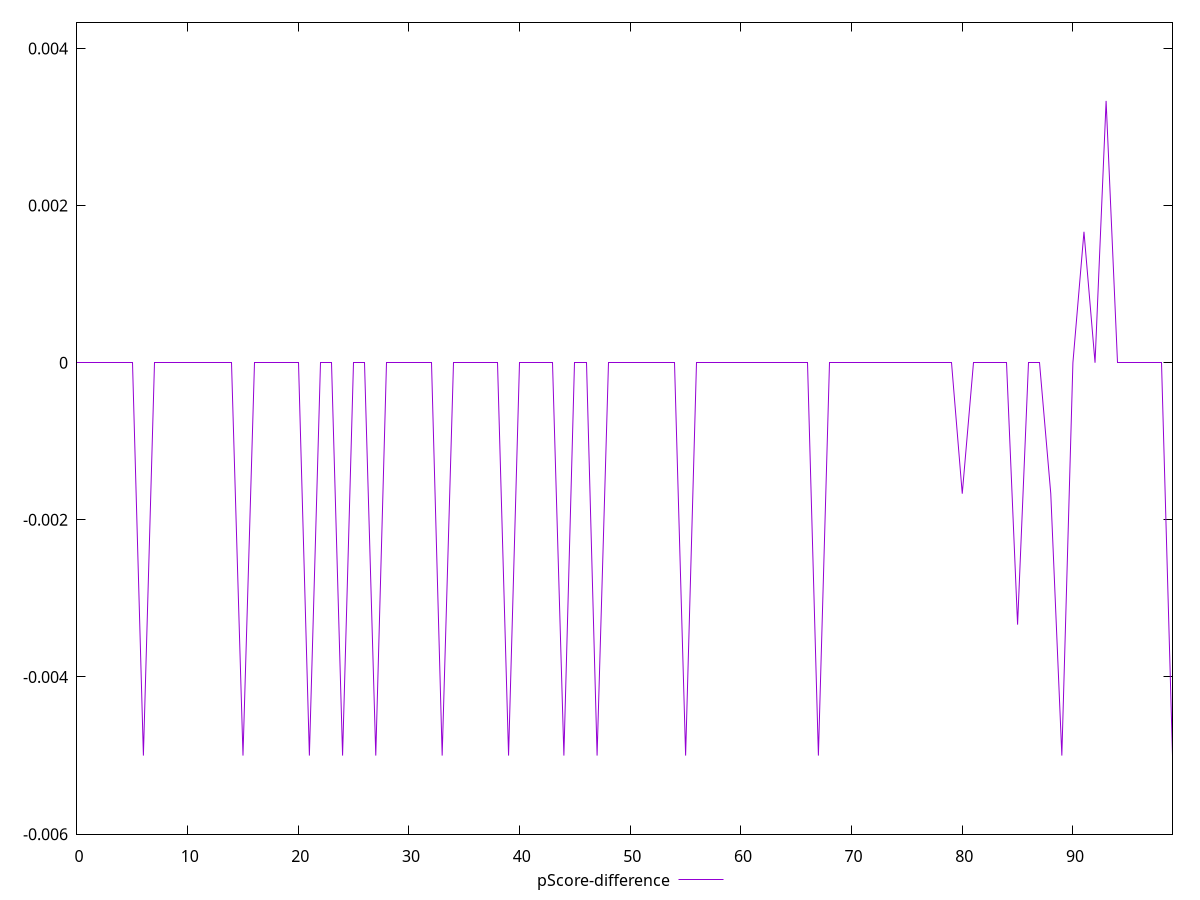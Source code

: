 reset

$pScoreDifference <<EOF
0 0
1 0
2 0
3 0
4 0
5 0
6 -0.0050000000000000044
7 0
8 0
9 0
10 0
11 0
12 0
13 0
14 0
15 -0.0050000000000000044
16 0
17 0
18 0
19 0
20 0
21 -0.0050000000000000044
22 0
23 0
24 -0.0050000000000000044
25 0
26 0
27 -0.0050000000000000044
28 0
29 0
30 0
31 0
32 0
33 -0.0050000000000000044
34 0
35 0
36 0
37 0
38 0
39 -0.0050000000000000044
40 0
41 0
42 0
43 0
44 -0.0050000000000000044
45 0
46 0
47 -0.0050000000000000044
48 0
49 0
50 0
51 0
52 0
53 0
54 0
55 -0.0050000000000000044
56 0
57 0
58 0
59 0
60 0
61 0
62 0
63 0
64 0
65 0
66 0
67 -0.0050000000000000044
68 0
69 0
70 0
71 0
72 0
73 0
74 0
75 0
76 0
77 0
78 0
79 0
80 -0.0016666666666667052
81 0
82 0
83 0
84 0
85 -0.0033333333333332993
86 0
87 0
88 -0.0016666666666665941
89 -0.0050000000000000044
90 0
91 0.0016666666666667052
92 0
93 0.0033333333333332993
94 0
95 0
96 0
97 0
98 0
99 -0.0050000000000000044
EOF

set key outside below
set xrange [0:99]
set yrange [-0.0060000000000000045:0.004333333333333299]
set trange [-0.0060000000000000045:0.004333333333333299]
set terminal svg size 640, 500 enhanced background rgb 'white'
set output "report_00025_2021-02-22T21:38:55.199Z/unminified-javascript/samples/pages/pScore-difference/values.svg"

plot $pScoreDifference title "pScore-difference" with line

reset
